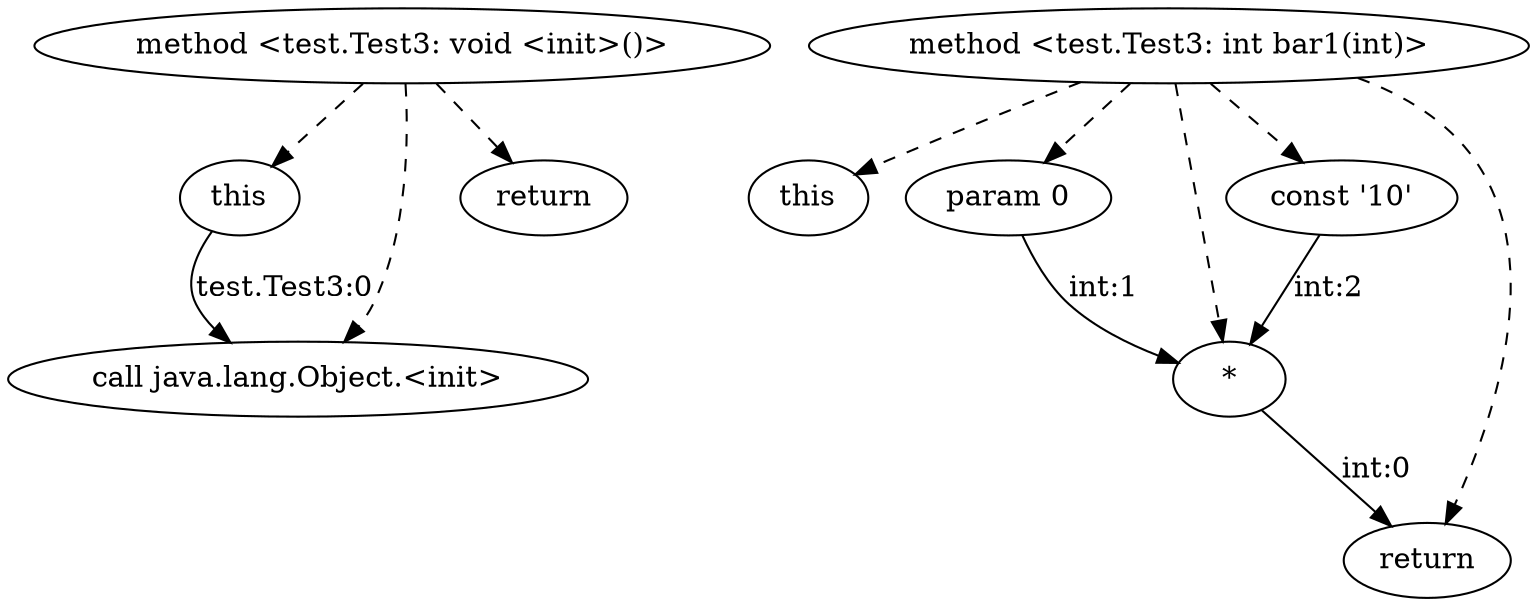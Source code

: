 // PDG
digraph {
	0 [label="method <test.Test3: void <init>()>"]
	1 [label="method <test.Test3: int bar1(int)>"]
	2 [label=this]
	3 [label="call java.lang.Object.<init>"]
	4 [label=return]
	5 [label=this]
	6 [label="param 0"]
	7 [label="*"]
	8 [label="const '10'"]
	9 [label=return]
	0 -> 2 [label="" style=dashed]
	0 -> 3 [label="" style=dashed]
	0 -> 4 [label="" style=dashed]
	1 -> 5 [label="" style=dashed]
	1 -> 6 [label="" style=dashed]
	1 -> 7 [label="" style=dashed]
	1 -> 8 [label="" style=dashed]
	1 -> 9 [label="" style=dashed]
	2 -> 3 [label="test.Test3:0"]
	8 -> 7 [label="int:2"]
	6 -> 7 [label="int:1"]
	7 -> 9 [label="int:0"]
}
